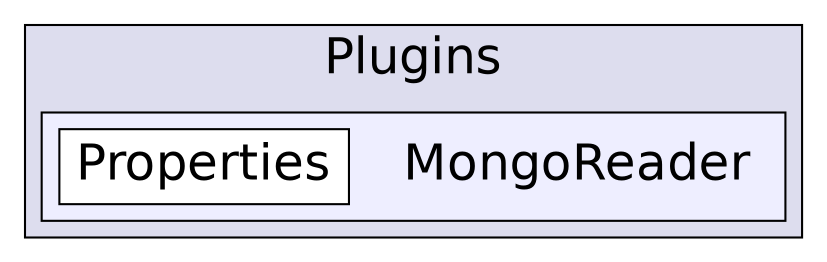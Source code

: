 digraph "C:/Users/nathanael/Documents/resizer/Plugins/MongoReader" {
  compound=true
  node [ fontsize="24", fontname="Helvetica"];
  edge [ labelfontsize="24", labelfontname="Helvetica"];
  subgraph clusterdir_0b4eaef40a1fe20bedafe9e8e719ce66 {
    graph [ bgcolor="#ddddee", pencolor="black", label="Plugins" fontname="Helvetica", fontsize="24", URL="dir_0b4eaef40a1fe20bedafe9e8e719ce66.html"]
  subgraph clusterdir_479528f14d711eb54bdb537e2a4f6f54 {
    graph [ bgcolor="#eeeeff", pencolor="black", label="" URL="dir_479528f14d711eb54bdb537e2a4f6f54.html"];
    dir_479528f14d711eb54bdb537e2a4f6f54 [shape=plaintext label="MongoReader"];
    dir_eec416baca209d19b5cbd474b2911ec0 [shape=box label="Properties" color="black" fillcolor="white" style="filled" URL="dir_eec416baca209d19b5cbd474b2911ec0.html"];
  }
  }
}
